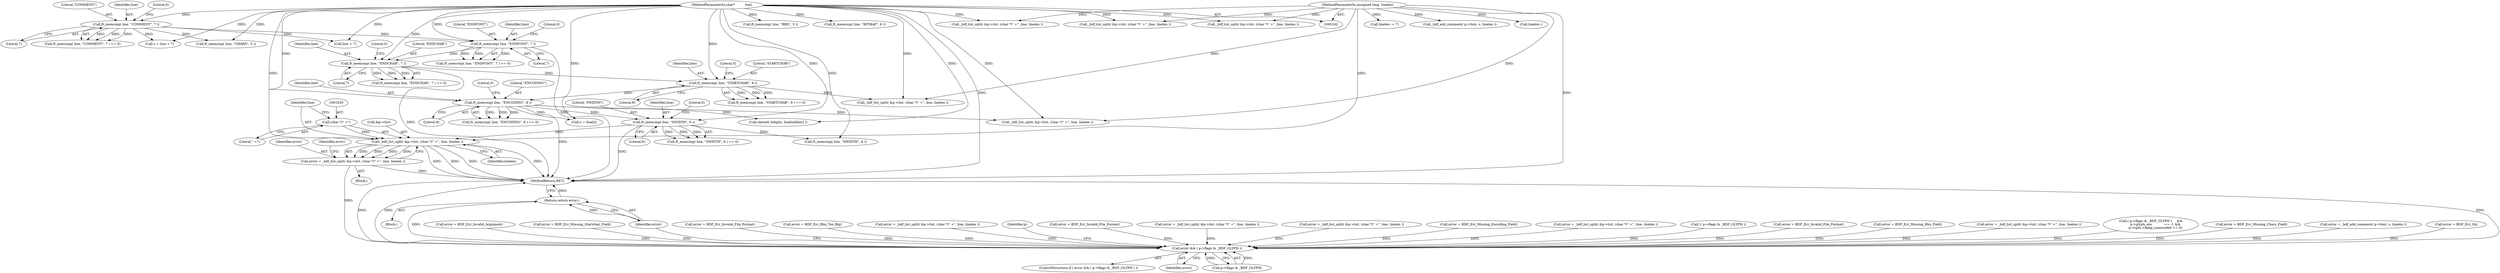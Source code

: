 digraph "0_savannah_7f2e4f4f553f6836be7683f66226afac3fa979b8@pointer" {
"1001014" [label="(Call,_bdf_list_split( &p->list, (char *)\" +\", line, linelen ))"];
"1001019" [label="(Call,(char *)\" +\")"];
"1000998" [label="(Call,ft_memcmp( line, \"SWIDTH\", 6 ))"];
"1000477" [label="(Call,ft_memcmp( line, \"ENCODING\", 8 ))"];
"1000397" [label="(Call,ft_memcmp( line, \"STARTCHAR\", 9 ))"];
"1000356" [label="(Call,ft_memcmp( line, \"ENDCHAR\", 7 ))"];
"1000330" [label="(Call,ft_memcmp( line, \"ENDFONT\", 7 ))"];
"1000205" [label="(Call,ft_memcmp( line, \"COMMENT\", 7 ))"];
"1000163" [label="(MethodParameterIn,char*          line)"];
"1000164" [label="(MethodParameterIn,unsigned long  linelen)"];
"1001012" [label="(Call,error = _bdf_list_split( &p->list, (char *)\" +\", line, linelen ))"];
"1001549" [label="(Call,error && ( p->flags & _BDF_GLYPH ))"];
"1001560" [label="(Return,return error;)"];
"1000208" [label="(Literal,7)"];
"1001000" [label="(Literal,\"SWIDTH\")"];
"1000333" [label="(Literal,7)"];
"1000998" [label="(Call,ft_memcmp( line, \"SWIDTH\", 6 ))"];
"1001013" [label="(Identifier,error)"];
"1000357" [label="(Identifier,line)"];
"1000399" [label="(Literal,\"STARTCHAR\")"];
"1000216" [label="(Call,line + 7)"];
"1000164" [label="(MethodParameterIn,unsigned long  linelen)"];
"1001560" [label="(Return,return error;)"];
"1001132" [label="(Call,ft_memcmp( line, \"BBX\", 3 ))"];
"1000477" [label="(Call,ft_memcmp( line, \"ENCODING\", 8 ))"];
"1001014" [label="(Call,_bdf_list_split( &p->list, (char *)\" +\", line, linelen ))"];
"1000260" [label="(Call,_bdf_list_split( &p->list, (char *)\" +\", line, linelen ))"];
"1001023" [label="(Identifier,linelen)"];
"1001003" [label="(Block,)"];
"1000211" [label="(Call,linelen -= 7)"];
"1000481" [label="(Literal,0)"];
"1000309" [label="(Call,error = BDF_Err_Invalid_Argument)"];
"1000969" [label="(Call,sbitset( hdigits, line[nibbles] ))"];
"1000334" [label="(Literal,0)"];
"1000491" [label="(Call,error = BDF_Err_Missing_Startchar_Field)"];
"1001562" [label="(MethodReturn,RET)"];
"1000476" [label="(Call,ft_memcmp( line, \"ENCODING\", 8 ) == 0)"];
"1000497" [label="(Call,_bdf_list_split( &p->list, (char *)\" +\", line, linelen ))"];
"1001001" [label="(Literal,6)"];
"1000396" [label="(Call,ft_memcmp( line, \"STARTCHAR\", 9 ) == 0)"];
"1001019" [label="(Call,(char *)\" +\")"];
"1001561" [label="(Identifier,error)"];
"1000480" [label="(Literal,8)"];
"1000442" [label="(Call,error = BDF_Err_Invalid_File_Format)"];
"1001507" [label="(Call,error = BDF_Err_Bbx_Too_Big)"];
"1000407" [label="(Call,error = _bdf_list_split( &p->list, (char *)\" +\", line, linelen ))"];
"1001549" [label="(Call,error && ( p->flags & _BDF_GLYPH ))"];
"1000214" [label="(Call,s = line + 7)"];
"1000479" [label="(Literal,\"ENCODING\")"];
"1000400" [label="(Literal,9)"];
"1001148" [label="(Call,_bdf_list_split( &p->list, (char *)\" +\", line, linelen ))"];
"1001558" [label="(Identifier,p)"];
"1000231" [label="(Call,_bdf_add_comment( p->font, s, linelen ))"];
"1000875" [label="(Call,c = line[i])"];
"1000248" [label="(Call,ft_memcmp( line, \"CHARS\", 5 ))"];
"1000586" [label="(Call,error = BDF_Err_Invalid_File_Format)"];
"1001067" [label="(Call,_bdf_list_split( &p->list, (char *)\" +\", line, linelen ))"];
"1001548" [label="(ControlStructure,if ( error && ( p->flags & _BDF_GLYPH ) ))"];
"1000205" [label="(Call,ft_memcmp( line, \"COMMENT\", 7 ))"];
"1000999" [label="(Identifier,line)"];
"1001146" [label="(Call,error = _bdf_list_split( &p->list, (char *)\" +\", line, linelen ))"];
"1000258" [label="(Call,error = _bdf_list_split( &p->list, (char *)\" +\", line, linelen ))"];
"1001002" [label="(Literal,0)"];
"1001544" [label="(Call,error = BDF_Err_Missing_Encoding_Field)"];
"1001021" [label="(Literal,\" +\")"];
"1001065" [label="(Call,error = _bdf_list_split( &p->list, (char *)\" +\", line, linelen ))"];
"1000330" [label="(Call,ft_memcmp( line, \"ENDFONT\", 7 ))"];
"1000997" [label="(Call,ft_memcmp( line, \"SWIDTH\", 6 ) == 0)"];
"1000332" [label="(Literal,\"ENDFONT\")"];
"1000398" [label="(Identifier,line)"];
"1001025" [label="(Identifier,error)"];
"1001051" [label="(Call,ft_memcmp( line, \"DWIDTH\", 6 ))"];
"1000207" [label="(Literal,\"COMMENT\")"];
"1000331" [label="(Identifier,line)"];
"1000484" [label="(Call,!( p->flags & _BDF_GLYPH ))"];
"1000356" [label="(Call,ft_memcmp( line, \"ENDCHAR\", 7 ))"];
"1001447" [label="(Call,ft_memcmp( line, \"BITMAP\", 6 ))"];
"1000359" [label="(Literal,7)"];
"1000360" [label="(Literal,0)"];
"1001539" [label="(Call,error = BDF_Err_Invalid_File_Format)"];
"1001022" [label="(Identifier,line)"];
"1000401" [label="(Literal,0)"];
"1001550" [label="(Identifier,error)"];
"1001462" [label="(Call,error = BDF_Err_Missing_Bbx_Field)"];
"1000206" [label="(Identifier,line)"];
"1000329" [label="(Call,ft_memcmp( line, \"ENDFONT\", 7 ) == 0)"];
"1000209" [label="(Literal,0)"];
"1000495" [label="(Call,error = _bdf_list_split( &p->list, (char *)\" +\", line, linelen ))"];
"1000478" [label="(Identifier,line)"];
"1000227" [label="(Call,linelen--)"];
"1000163" [label="(MethodParameterIn,char*          line)"];
"1000374" [label="(Call,( p->flags & _BDF_GLYPH )     &&\n         p->glyph_enc            == -1 &&\n         p->opts->keep_unencoded == 0)"];
"1000254" [label="(Call,error = BDF_Err_Missing_Chars_Field)"];
"1000204" [label="(Call,ft_memcmp( line, \"COMMENT\", 7 ) == 0)"];
"1000355" [label="(Call,ft_memcmp( line, \"ENDCHAR\", 7 ) == 0)"];
"1001015" [label="(Call,&p->list)"];
"1001551" [label="(Call,p->flags & _BDF_GLYPH)"];
"1000409" [label="(Call,_bdf_list_split( &p->list, (char *)\" +\", line, linelen ))"];
"1000397" [label="(Call,ft_memcmp( line, \"STARTCHAR\", 9 ))"];
"1000229" [label="(Call,error = _bdf_add_comment( p->font, s, linelen ))"];
"1000168" [label="(Block,)"];
"1001012" [label="(Call,error = _bdf_list_split( &p->list, (char *)\" +\", line, linelen ))"];
"1000181" [label="(Call,error = BDF_Err_Ok)"];
"1000358" [label="(Literal,\"ENDCHAR\")"];
"1001014" -> "1001012"  [label="AST: "];
"1001014" -> "1001023"  [label="CFG: "];
"1001015" -> "1001014"  [label="AST: "];
"1001019" -> "1001014"  [label="AST: "];
"1001022" -> "1001014"  [label="AST: "];
"1001023" -> "1001014"  [label="AST: "];
"1001012" -> "1001014"  [label="CFG: "];
"1001014" -> "1001562"  [label="DDG: "];
"1001014" -> "1001562"  [label="DDG: "];
"1001014" -> "1001562"  [label="DDG: "];
"1001014" -> "1001562"  [label="DDG: "];
"1001014" -> "1001012"  [label="DDG: "];
"1001014" -> "1001012"  [label="DDG: "];
"1001014" -> "1001012"  [label="DDG: "];
"1001014" -> "1001012"  [label="DDG: "];
"1001019" -> "1001014"  [label="DDG: "];
"1000998" -> "1001014"  [label="DDG: "];
"1000163" -> "1001014"  [label="DDG: "];
"1000164" -> "1001014"  [label="DDG: "];
"1001019" -> "1001021"  [label="CFG: "];
"1001020" -> "1001019"  [label="AST: "];
"1001021" -> "1001019"  [label="AST: "];
"1001022" -> "1001019"  [label="CFG: "];
"1000998" -> "1000997"  [label="AST: "];
"1000998" -> "1001001"  [label="CFG: "];
"1000999" -> "1000998"  [label="AST: "];
"1001000" -> "1000998"  [label="AST: "];
"1001001" -> "1000998"  [label="AST: "];
"1001002" -> "1000998"  [label="CFG: "];
"1000998" -> "1001562"  [label="DDG: "];
"1000998" -> "1000997"  [label="DDG: "];
"1000998" -> "1000997"  [label="DDG: "];
"1000998" -> "1000997"  [label="DDG: "];
"1000477" -> "1000998"  [label="DDG: "];
"1000163" -> "1000998"  [label="DDG: "];
"1000998" -> "1001051"  [label="DDG: "];
"1000477" -> "1000476"  [label="AST: "];
"1000477" -> "1000480"  [label="CFG: "];
"1000478" -> "1000477"  [label="AST: "];
"1000479" -> "1000477"  [label="AST: "];
"1000480" -> "1000477"  [label="AST: "];
"1000481" -> "1000477"  [label="CFG: "];
"1000477" -> "1001562"  [label="DDG: "];
"1000477" -> "1000476"  [label="DDG: "];
"1000477" -> "1000476"  [label="DDG: "];
"1000477" -> "1000476"  [label="DDG: "];
"1000397" -> "1000477"  [label="DDG: "];
"1000163" -> "1000477"  [label="DDG: "];
"1000477" -> "1000497"  [label="DDG: "];
"1000477" -> "1000875"  [label="DDG: "];
"1000477" -> "1000969"  [label="DDG: "];
"1000397" -> "1000396"  [label="AST: "];
"1000397" -> "1000400"  [label="CFG: "];
"1000398" -> "1000397"  [label="AST: "];
"1000399" -> "1000397"  [label="AST: "];
"1000400" -> "1000397"  [label="AST: "];
"1000401" -> "1000397"  [label="CFG: "];
"1000397" -> "1000396"  [label="DDG: "];
"1000397" -> "1000396"  [label="DDG: "];
"1000397" -> "1000396"  [label="DDG: "];
"1000356" -> "1000397"  [label="DDG: "];
"1000163" -> "1000397"  [label="DDG: "];
"1000397" -> "1000409"  [label="DDG: "];
"1000356" -> "1000355"  [label="AST: "];
"1000356" -> "1000359"  [label="CFG: "];
"1000357" -> "1000356"  [label="AST: "];
"1000358" -> "1000356"  [label="AST: "];
"1000359" -> "1000356"  [label="AST: "];
"1000360" -> "1000356"  [label="CFG: "];
"1000356" -> "1001562"  [label="DDG: "];
"1000356" -> "1000355"  [label="DDG: "];
"1000356" -> "1000355"  [label="DDG: "];
"1000356" -> "1000355"  [label="DDG: "];
"1000330" -> "1000356"  [label="DDG: "];
"1000163" -> "1000356"  [label="DDG: "];
"1000330" -> "1000329"  [label="AST: "];
"1000330" -> "1000333"  [label="CFG: "];
"1000331" -> "1000330"  [label="AST: "];
"1000332" -> "1000330"  [label="AST: "];
"1000333" -> "1000330"  [label="AST: "];
"1000334" -> "1000330"  [label="CFG: "];
"1000330" -> "1001562"  [label="DDG: "];
"1000330" -> "1000329"  [label="DDG: "];
"1000330" -> "1000329"  [label="DDG: "];
"1000330" -> "1000329"  [label="DDG: "];
"1000205" -> "1000330"  [label="DDG: "];
"1000163" -> "1000330"  [label="DDG: "];
"1000205" -> "1000204"  [label="AST: "];
"1000205" -> "1000208"  [label="CFG: "];
"1000206" -> "1000205"  [label="AST: "];
"1000207" -> "1000205"  [label="AST: "];
"1000208" -> "1000205"  [label="AST: "];
"1000209" -> "1000205"  [label="CFG: "];
"1000205" -> "1000204"  [label="DDG: "];
"1000205" -> "1000204"  [label="DDG: "];
"1000205" -> "1000204"  [label="DDG: "];
"1000163" -> "1000205"  [label="DDG: "];
"1000205" -> "1000214"  [label="DDG: "];
"1000205" -> "1000216"  [label="DDG: "];
"1000205" -> "1000248"  [label="DDG: "];
"1000163" -> "1000162"  [label="AST: "];
"1000163" -> "1001562"  [label="DDG: "];
"1000163" -> "1000214"  [label="DDG: "];
"1000163" -> "1000216"  [label="DDG: "];
"1000163" -> "1000248"  [label="DDG: "];
"1000163" -> "1000260"  [label="DDG: "];
"1000163" -> "1000409"  [label="DDG: "];
"1000163" -> "1000497"  [label="DDG: "];
"1000163" -> "1000875"  [label="DDG: "];
"1000163" -> "1000969"  [label="DDG: "];
"1000163" -> "1001051"  [label="DDG: "];
"1000163" -> "1001067"  [label="DDG: "];
"1000163" -> "1001132"  [label="DDG: "];
"1000163" -> "1001148"  [label="DDG: "];
"1000163" -> "1001447"  [label="DDG: "];
"1000164" -> "1000162"  [label="AST: "];
"1000164" -> "1001562"  [label="DDG: "];
"1000164" -> "1000211"  [label="DDG: "];
"1000164" -> "1000227"  [label="DDG: "];
"1000164" -> "1000231"  [label="DDG: "];
"1000164" -> "1000260"  [label="DDG: "];
"1000164" -> "1000409"  [label="DDG: "];
"1000164" -> "1000497"  [label="DDG: "];
"1000164" -> "1001067"  [label="DDG: "];
"1000164" -> "1001148"  [label="DDG: "];
"1001012" -> "1001003"  [label="AST: "];
"1001013" -> "1001012"  [label="AST: "];
"1001025" -> "1001012"  [label="CFG: "];
"1001012" -> "1001562"  [label="DDG: "];
"1001012" -> "1001549"  [label="DDG: "];
"1001549" -> "1001548"  [label="AST: "];
"1001549" -> "1001550"  [label="CFG: "];
"1001549" -> "1001551"  [label="CFG: "];
"1001550" -> "1001549"  [label="AST: "];
"1001551" -> "1001549"  [label="AST: "];
"1001558" -> "1001549"  [label="CFG: "];
"1001561" -> "1001549"  [label="CFG: "];
"1001549" -> "1001562"  [label="DDG: "];
"1001549" -> "1001562"  [label="DDG: "];
"1001549" -> "1001562"  [label="DDG: "];
"1001065" -> "1001549"  [label="DDG: "];
"1000442" -> "1001549"  [label="DDG: "];
"1000495" -> "1001549"  [label="DDG: "];
"1000254" -> "1001549"  [label="DDG: "];
"1000407" -> "1001549"  [label="DDG: "];
"1000586" -> "1001549"  [label="DDG: "];
"1000491" -> "1001549"  [label="DDG: "];
"1001539" -> "1001549"  [label="DDG: "];
"1000181" -> "1001549"  [label="DDG: "];
"1000258" -> "1001549"  [label="DDG: "];
"1000309" -> "1001549"  [label="DDG: "];
"1001544" -> "1001549"  [label="DDG: "];
"1001462" -> "1001549"  [label="DDG: "];
"1001507" -> "1001549"  [label="DDG: "];
"1000229" -> "1001549"  [label="DDG: "];
"1001146" -> "1001549"  [label="DDG: "];
"1001551" -> "1001549"  [label="DDG: "];
"1001551" -> "1001549"  [label="DDG: "];
"1000374" -> "1001549"  [label="DDG: "];
"1000484" -> "1001549"  [label="DDG: "];
"1001549" -> "1001560"  [label="DDG: "];
"1001560" -> "1000168"  [label="AST: "];
"1001560" -> "1001561"  [label="CFG: "];
"1001561" -> "1001560"  [label="AST: "];
"1001562" -> "1001560"  [label="CFG: "];
"1001560" -> "1001562"  [label="DDG: "];
"1001561" -> "1001560"  [label="DDG: "];
}
